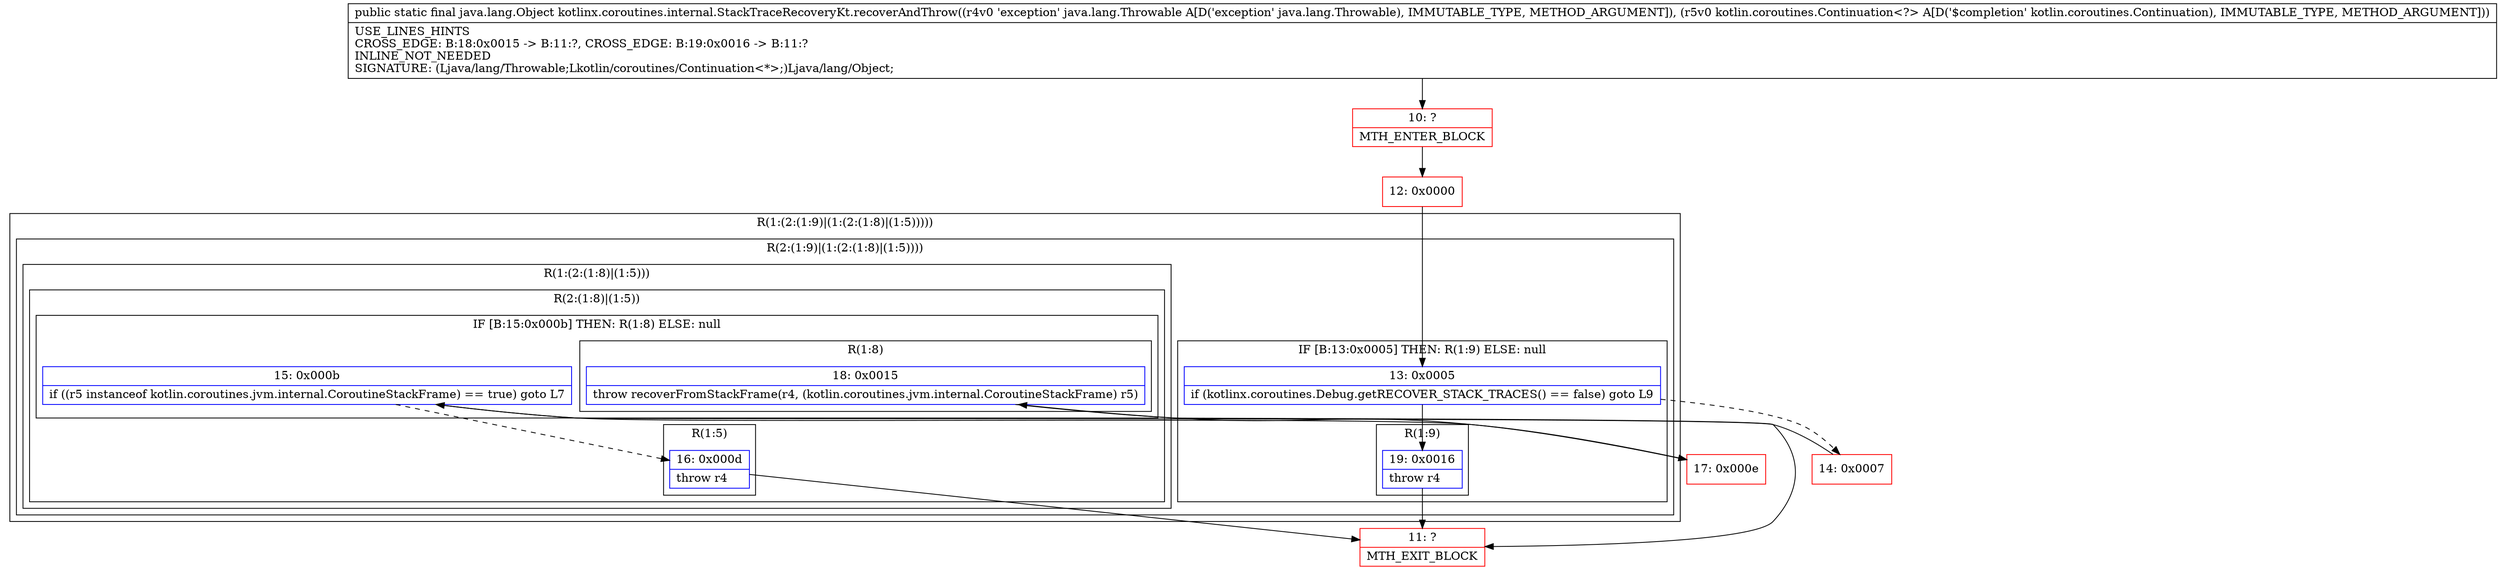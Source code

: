 digraph "CFG forkotlinx.coroutines.internal.StackTraceRecoveryKt.recoverAndThrow(Ljava\/lang\/Throwable;Lkotlin\/coroutines\/Continuation;)Ljava\/lang\/Object;" {
subgraph cluster_Region_1611033907 {
label = "R(1:(2:(1:9)|(1:(2:(1:8)|(1:5)))))";
node [shape=record,color=blue];
subgraph cluster_Region_107434371 {
label = "R(2:(1:9)|(1:(2:(1:8)|(1:5))))";
node [shape=record,color=blue];
subgraph cluster_IfRegion_1215307648 {
label = "IF [B:13:0x0005] THEN: R(1:9) ELSE: null";
node [shape=record,color=blue];
Node_13 [shape=record,label="{13\:\ 0x0005|if (kotlinx.coroutines.Debug.getRECOVER_STACK_TRACES() == false) goto L9\l}"];
subgraph cluster_Region_322494736 {
label = "R(1:9)";
node [shape=record,color=blue];
Node_19 [shape=record,label="{19\:\ 0x0016|throw r4\l}"];
}
}
subgraph cluster_Region_1074031025 {
label = "R(1:(2:(1:8)|(1:5)))";
node [shape=record,color=blue];
subgraph cluster_Region_2085868411 {
label = "R(2:(1:8)|(1:5))";
node [shape=record,color=blue];
subgraph cluster_IfRegion_882331502 {
label = "IF [B:15:0x000b] THEN: R(1:8) ELSE: null";
node [shape=record,color=blue];
Node_15 [shape=record,label="{15\:\ 0x000b|if ((r5 instanceof kotlin.coroutines.jvm.internal.CoroutineStackFrame) == true) goto L7\l}"];
subgraph cluster_Region_1626544269 {
label = "R(1:8)";
node [shape=record,color=blue];
Node_18 [shape=record,label="{18\:\ 0x0015|throw recoverFromStackFrame(r4, (kotlin.coroutines.jvm.internal.CoroutineStackFrame) r5)\l}"];
}
}
subgraph cluster_Region_56212675 {
label = "R(1:5)";
node [shape=record,color=blue];
Node_16 [shape=record,label="{16\:\ 0x000d|throw r4\l}"];
}
}
}
}
}
Node_10 [shape=record,color=red,label="{10\:\ ?|MTH_ENTER_BLOCK\l}"];
Node_12 [shape=record,color=red,label="{12\:\ 0x0000}"];
Node_14 [shape=record,color=red,label="{14\:\ 0x0007}"];
Node_11 [shape=record,color=red,label="{11\:\ ?|MTH_EXIT_BLOCK\l}"];
Node_17 [shape=record,color=red,label="{17\:\ 0x000e}"];
MethodNode[shape=record,label="{public static final java.lang.Object kotlinx.coroutines.internal.StackTraceRecoveryKt.recoverAndThrow((r4v0 'exception' java.lang.Throwable A[D('exception' java.lang.Throwable), IMMUTABLE_TYPE, METHOD_ARGUMENT]), (r5v0 kotlin.coroutines.Continuation\<?\> A[D('$completion' kotlin.coroutines.Continuation), IMMUTABLE_TYPE, METHOD_ARGUMENT]))  | USE_LINES_HINTS\lCROSS_EDGE: B:18:0x0015 \-\> B:11:?, CROSS_EDGE: B:19:0x0016 \-\> B:11:?\lINLINE_NOT_NEEDED\lSIGNATURE: (Ljava\/lang\/Throwable;Lkotlin\/coroutines\/Continuation\<*\>;)Ljava\/lang\/Object;\l}"];
MethodNode -> Node_10;Node_13 -> Node_14[style=dashed];
Node_13 -> Node_19;
Node_19 -> Node_11;
Node_15 -> Node_16[style=dashed];
Node_15 -> Node_17;
Node_18 -> Node_11;
Node_16 -> Node_11;
Node_10 -> Node_12;
Node_12 -> Node_13;
Node_14 -> Node_15;
Node_17 -> Node_18;
}

